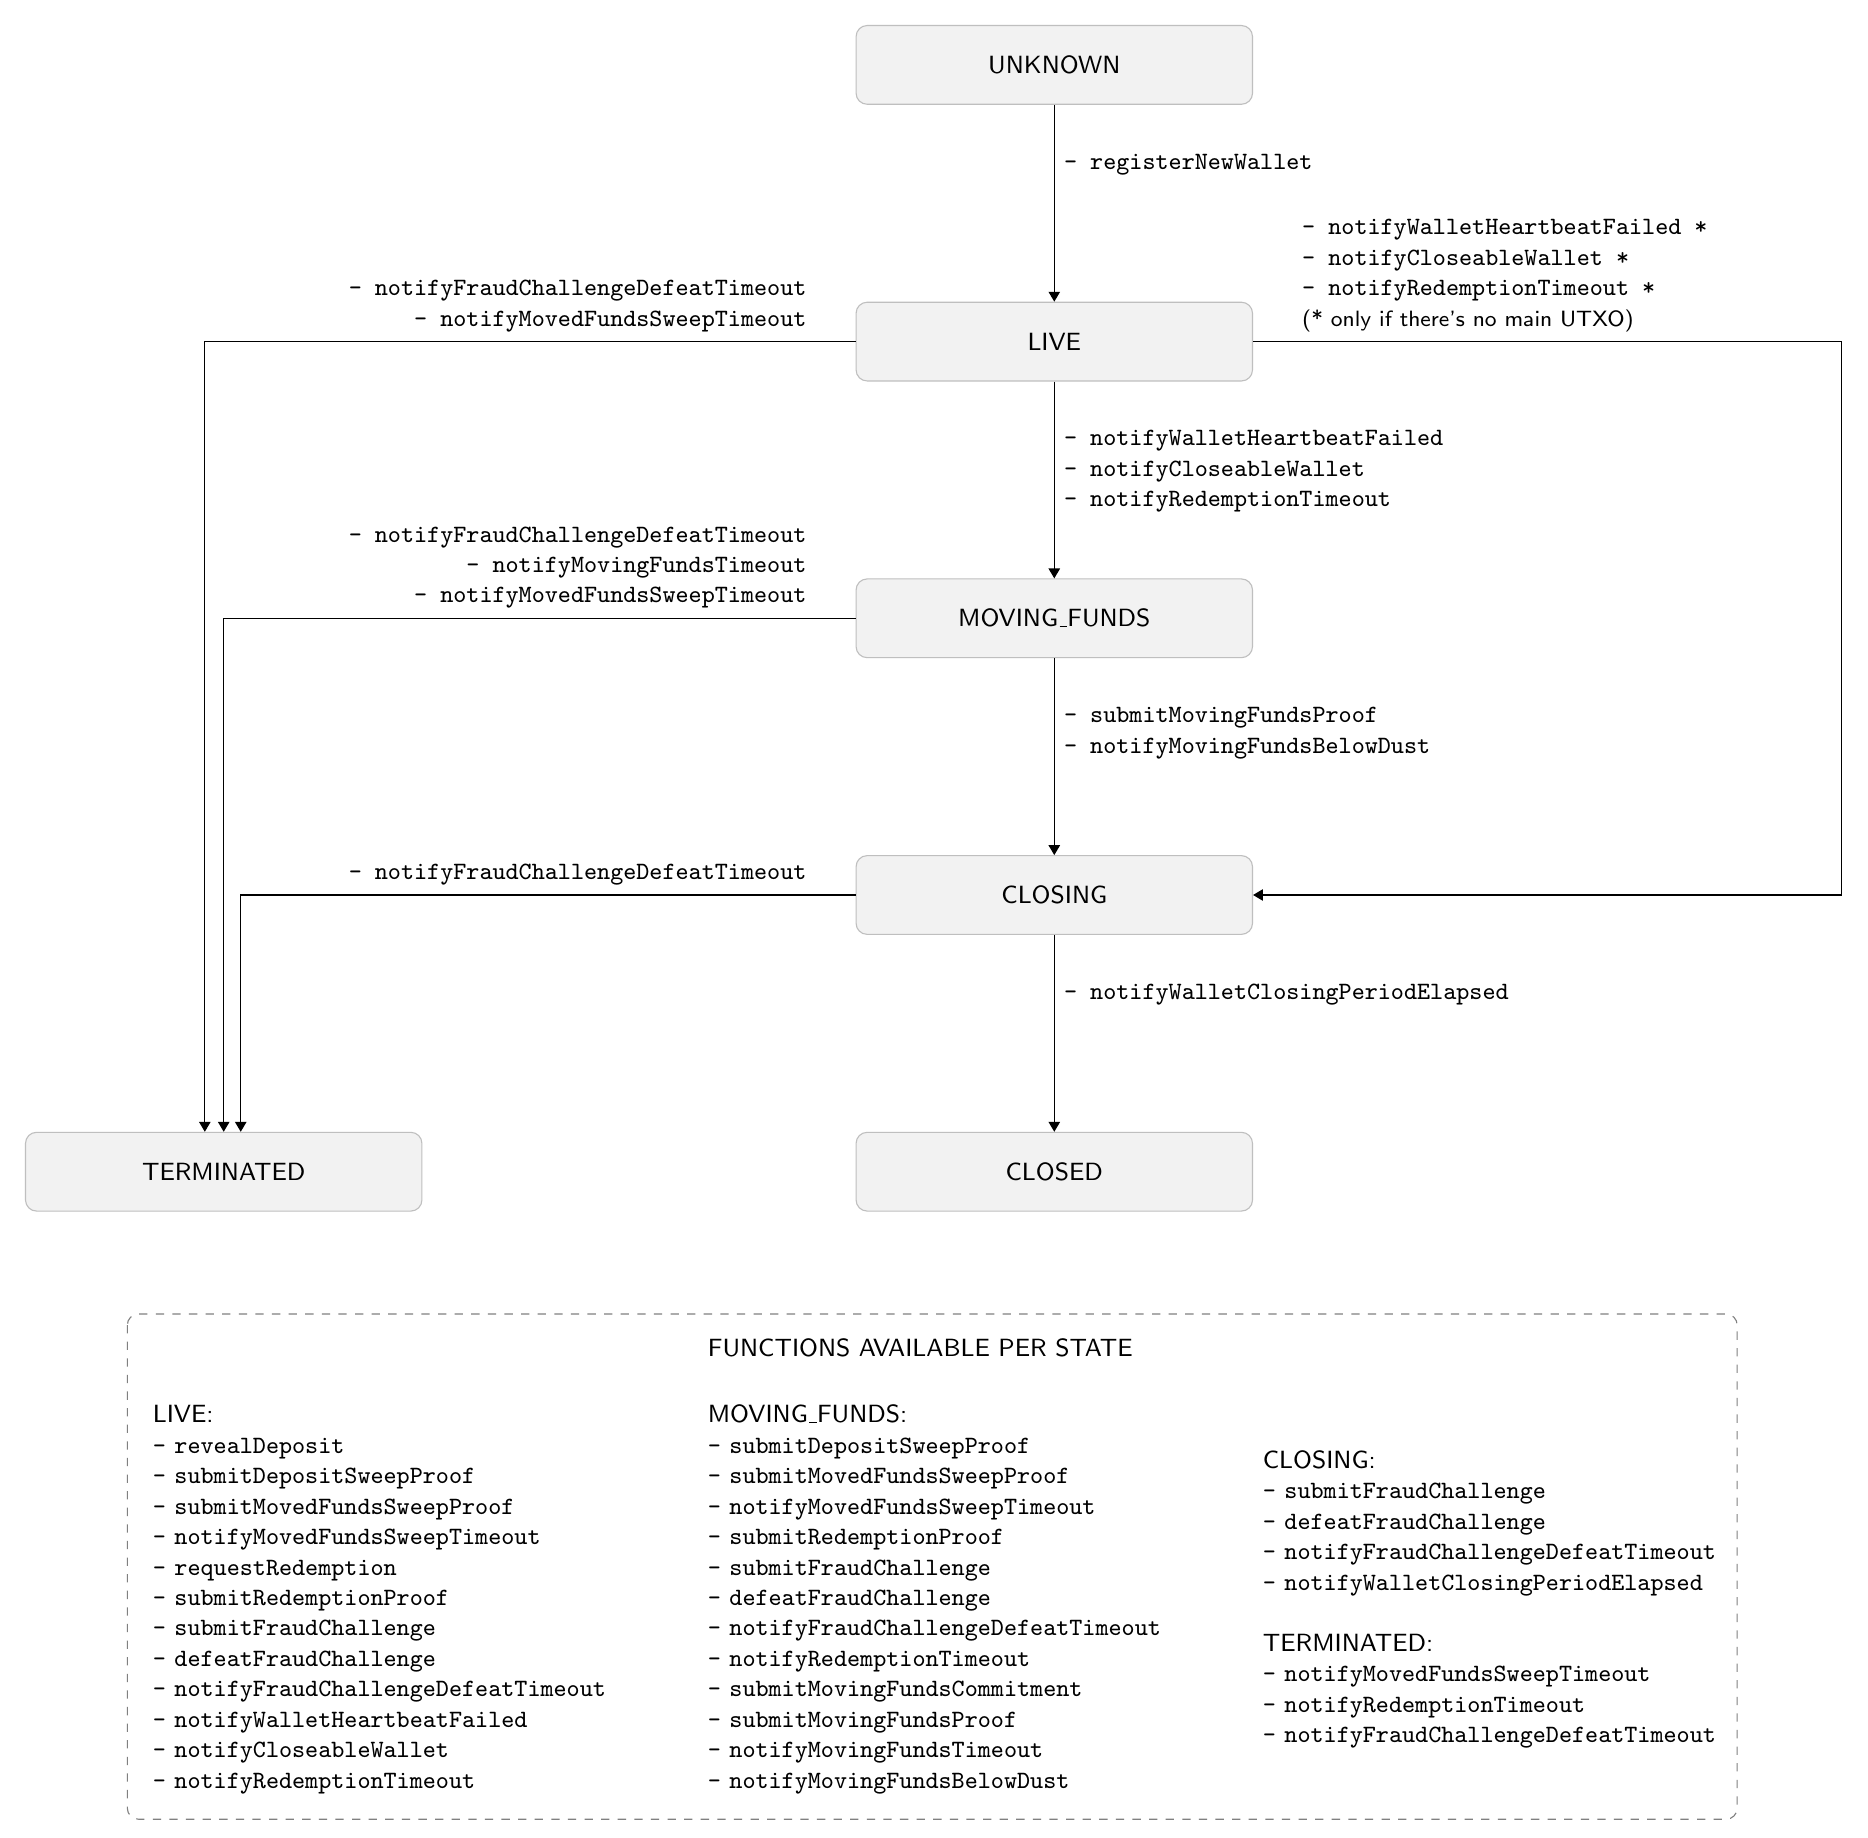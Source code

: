 % TIP: To generate PDF file run `pdflatex filename.tikz`. To generate PNG file
% run `convert -density 300 filename.pdf -resize 50% filename.png` (requires
% intallation of `imagemagick` tool).

\documentclass{standalone}%
\usepackage{tikz}%
\usepackage{comment}%
\usetikzlibrary{positioning,arrows.meta,backgrounds,shapes.multipart}%
\begin{document}%

% We need layers to draw the background
\pgfdeclarelayer{background}%
\pgfsetlayers{background,main}%

\begin{tikzpicture}[
% STYLES FOR NODES AND ARROWS
  every node/.style = {align=left,    % thanks to alignment we can have line breaks
                       font=\ttfamily\small},
        base/.style = {rectangle, draw=gray!50, rounded corners,
                       minimum width=5cm, minimum height=1cm,
                       text width=4.8cm, text centered, font=\sffamily\small},
       state/.style = {base, fill=gray!10},
         box/.style = {rectangle,
                       minimum width=7cm,
                       text width=6.8cm, font=\sffamily\small},
      node distance = 25mm,
                  > = Triangle,       % defines the arrow tip style when `->` is used
]
% STATES
% We position the nodes in relation to each other.

\node[state]                               (unknown)      {UNKNOWN};
\node[state, below=of unknown]             (live)         {LIVE};
\node[state, below=of live]                (movingFunds)  {MOVING\_FUNDS};
\node[state, below=of movingFunds]         (closing)      {CLOSING};
\node[state, below=of closing]             (closed)       {CLOSED};
\node[state, left=of closed, xshift=-3cm]  (terminated)   {TERMINATED};

% ARROWS
% 1. In place when line needed to bend more than once we specified relative
%  coordinates of the point that the arrow needs to pass.
% 2. To label the lines we create nodes with labels which we place 5mm from the
% beginning of the arrows (`pos=0` positions them at the beginning, `below
% right` defines where the text should be placed in relation to that position).
% Style of the labels is defined in `every node/.style`.

\draw[->](unknown)      --  node[below right, pos=0, yshift=-5mm, align=left] {- registerNewWallet}                   (live);
\draw[->](live)         --  node[below right, pos=0, yshift=-5mm, align=left] {- notifyWalletHeartbeatFailed\\
                                                                               - notifyCloseableWallet\\
                                                                               - notifyRedemptionTimeout}            (movingFunds);
\draw[->](movingFunds)  --  node[below right, pos=0, yshift=-5mm, align=left] {- submitMovingFundsProof\\
                                                                               - notifyMovingFundsBelowDust}         (closing);
\draw[->](closing)      --  node[below right, pos=0, yshift=-5mm, align=left] {- notifyWalletClosingPeriodElapsed}   (closed);
\draw[->](live)         -|  node[above right, pos=0, xshift=5mm, align=left]  {- notifyWalletHeartbeatFailed *\\
                                                                               - notifyCloseableWallet *\\
                                                                               - notifyRedemptionTimeout *\\
                                                       \sffamily\footnotesize{(* only if there's no main UTXO)}}     +(10cm,0)
                        |-                                                                                           (closing);
\draw[->](live)         -|  node[above left, pos=0, xshift=-5mm, align=right] {- notifyFraudChallengeDefeatTimeout\\
                                                                               - notifyMovedFundsSweepTimeout}       ([xshift=-50mm]terminated);
\draw[->](movingFunds)  -|  node[above left, pos=0, xshift=-5mm, align=right] {- notifyFraudChallengeDefeatTimeout\\
                                                                               - notifyMovingFundsTimeout\\
                                                                               - notifyMovedFundsSweepTimeout}       (terminated);
\draw[->](closing)      -|  node[above left, pos=0, xshift=-5mm, align=right] {- notifyFraudChallengeDefeatTimeout}  ([xshift=15mm]terminated);


% TEXT BOX

\node [box, below = of closed, rectangle, xshift=-10mm, yshift=10mm] (box_label)
{FUNCTIONS AVAILABLE PER STATE\\ \hfill};

\node [box, below of=box_label, rectangle split, rectangle split horizontal, rectangle split parts=3, yshift=-5mm,](box_content)
{
LIVE:\\
  \ttfamily{
  - revealDeposit\\
  - submitDepositSweepProof\\
  - submitMovedFundsSweepProof\\
  - notifyMovedFundsSweepTimeout\\
  - requestRedemption\\
  - submitRedemptionProof\\
  - submitFraudChallenge\\
  - defeatFraudChallenge\\
  - notifyFraudChallengeDefeatTimeout\\
  - notifyWalletHeartbeatFailed\\
  - notifyCloseableWallet\\
  - notifyRedemptionTimeout}
\nodepart{two} 
  MOVING\_FUNDS:\\
  \ttfamily{
  - submitDepositSweepProof\\
  - submitMovedFundsSweepProof\\
  - notifyMovedFundsSweepTimeout\\
  - submitRedemptionProof\\
  - submitFraudChallenge\\
  - defeatFraudChallenge\\
  - notifyFraudChallengeDefeatTimeout\\
  - notifyRedemptionTimeout\\
  - submitMovingFundsCommitment\\
  - submitMovingFundsProof\\
  - notifyMovingFundsTimeout\\
  - notifyMovingFundsBelowDust}
\nodepart{three}
  CLOSING:\\
  \ttfamily{
  - submitFraudChallenge\\
  - defeatFraudChallenge\\
  - notifyFraudChallengeDefeatTimeout\\
  - notifyWalletClosingPeriodElapsed}
  \hfill\\
  \hfill\\
  \sffamily{
  TERMINATED:\\}
  \ttfamily{
  - notifyMovedFundsSweepTimeout\\
  - notifyRedemptionTimeout\\
  - notifyFraudChallengeDefeatTimeout}
};

\path (box_content.west |- box_label.north)+(-0.2,0.2) node (a) {};
\path (box_content.south -| box_content.east)+(-0.9,-0.2) node (b) {};
\path[rounded corners, draw=black!50, dashed] (a) rectangle (b);

% BACKGROUND
% To draw the background behind the nodes and other objects we use pgf layers. 
% We calculate top left and bottom right corners position of current canvas and
% construct white background between those points expanded by some small amount.
% This gives us nice little margin around the diagram.

\begin{pgfonlayer}{background}
  \path (current bounding box.north west)+(-0.2,0.2) node (a) {};
  \path (current bounding box.south east)+(+0.2,0) node (b) {};
  \path[fill=white] (a) rectangle (b);
\end{pgfonlayer}

\end{tikzpicture}
\end{document}